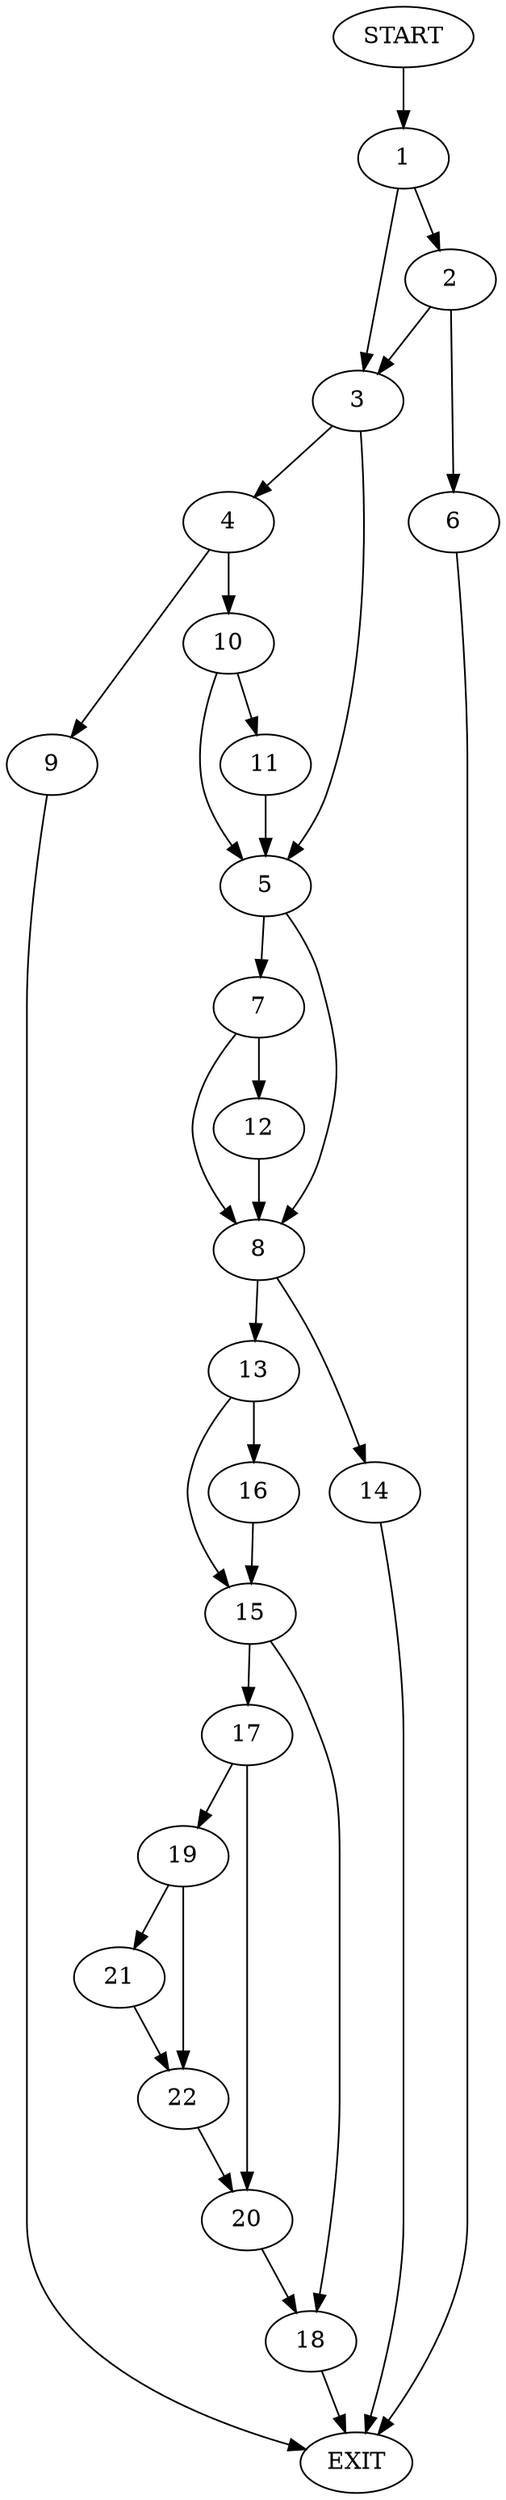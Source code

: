 digraph {
0 [label="START"]
23 [label="EXIT"]
0 -> 1
1 -> 2
1 -> 3
3 -> 4
3 -> 5
2 -> 3
2 -> 6
6 -> 23
5 -> 7
5 -> 8
4 -> 9
4 -> 10
9 -> 23
10 -> 5
10 -> 11
11 -> 5
7 -> 8
7 -> 12
8 -> 13
8 -> 14
12 -> 8
13 -> 15
13 -> 16
14 -> 23
15 -> 17
15 -> 18
16 -> 15
18 -> 23
17 -> 19
17 -> 20
19 -> 21
19 -> 22
20 -> 18
21 -> 22
22 -> 20
}
